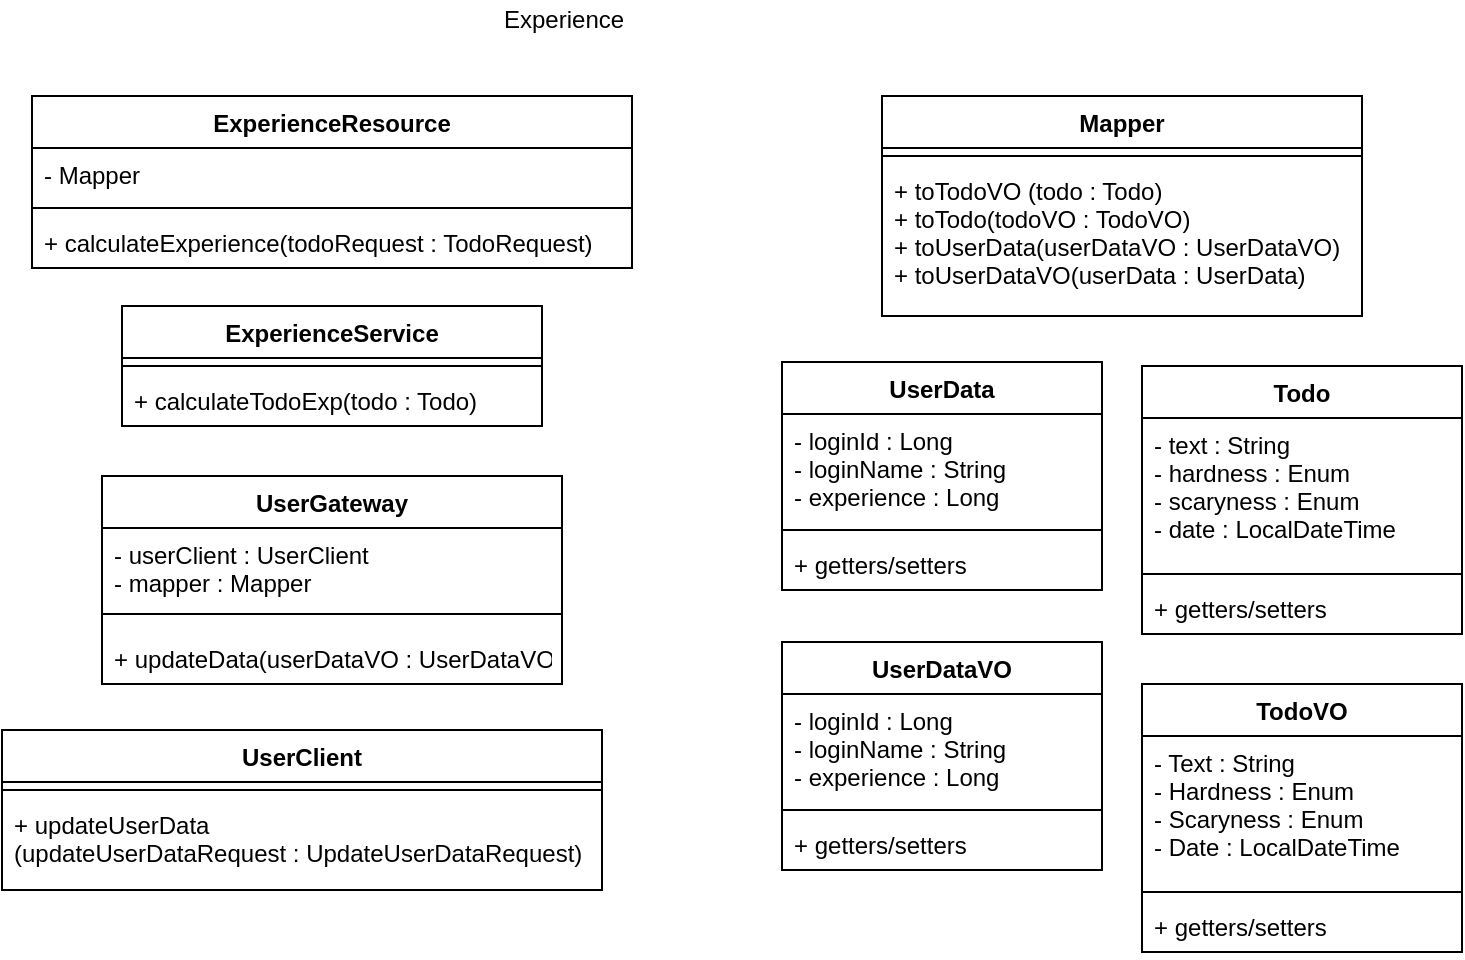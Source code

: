 <mxfile version="12.2.0" type="github" pages="1">
  <diagram id="lGQ3vb2cUnJrmoqx4bYj" name="Page-1">
    <mxGraphModel dx="1024" dy="592" grid="1" gridSize="10" guides="1" tooltips="1" connect="1" arrows="1" fold="1" page="1" pageScale="1" pageWidth="850" pageHeight="1100" math="0" shadow="0">
      <root>
        <mxCell id="0"/>
        <mxCell id="1" parent="0"/>
        <mxCell id="sX4nHr7L17KbG5DbamT9-1" value="Experience" style="text;html=1;resizable=0;points=[];autosize=1;align=left;verticalAlign=top;spacingTop=-4;" parent="1" vertex="1">
          <mxGeometry x="329" y="22" width="80" height="20" as="geometry"/>
        </mxCell>
        <mxCell id="sX4nHr7L17KbG5DbamT9-7" value="ExperienceService" style="swimlane;fontStyle=1;align=center;verticalAlign=top;childLayout=stackLayout;horizontal=1;startSize=26;horizontalStack=0;resizeParent=1;resizeParentMax=0;resizeLast=0;collapsible=1;marginBottom=0;fillColor=none;" parent="1" vertex="1">
          <mxGeometry x="140" y="175" width="210" height="60" as="geometry"/>
        </mxCell>
        <mxCell id="sX4nHr7L17KbG5DbamT9-9" value="" style="line;strokeWidth=1;fillColor=none;align=left;verticalAlign=middle;spacingTop=-1;spacingLeft=3;spacingRight=3;rotatable=0;labelPosition=right;points=[];portConstraint=eastwest;" parent="sX4nHr7L17KbG5DbamT9-7" vertex="1">
          <mxGeometry y="26" width="210" height="8" as="geometry"/>
        </mxCell>
        <mxCell id="sX4nHr7L17KbG5DbamT9-10" value="+ calculateTodoExp(todo : Todo)" style="text;strokeColor=none;fillColor=none;align=left;verticalAlign=top;spacingLeft=4;spacingRight=4;overflow=hidden;rotatable=0;points=[[0,0.5],[1,0.5]];portConstraint=eastwest;" parent="sX4nHr7L17KbG5DbamT9-7" vertex="1">
          <mxGeometry y="34" width="210" height="26" as="geometry"/>
        </mxCell>
        <mxCell id="sX4nHr7L17KbG5DbamT9-11" value="ExperienceResource" style="swimlane;fontStyle=1;align=center;verticalAlign=top;childLayout=stackLayout;horizontal=1;startSize=26;horizontalStack=0;resizeParent=1;resizeParentMax=0;resizeLast=0;collapsible=1;marginBottom=0;fillColor=none;" parent="1" vertex="1">
          <mxGeometry x="95" y="70" width="300" height="86" as="geometry"/>
        </mxCell>
        <mxCell id="nhcicgpru5rfpdDJxAu8-8" value="- Mapper" style="text;strokeColor=none;fillColor=none;align=left;verticalAlign=top;spacingLeft=4;spacingRight=4;overflow=hidden;rotatable=0;points=[[0,0.5],[1,0.5]];portConstraint=eastwest;" vertex="1" parent="sX4nHr7L17KbG5DbamT9-11">
          <mxGeometry y="26" width="300" height="26" as="geometry"/>
        </mxCell>
        <mxCell id="sX4nHr7L17KbG5DbamT9-13" value="" style="line;strokeWidth=1;fillColor=none;align=left;verticalAlign=middle;spacingTop=-1;spacingLeft=3;spacingRight=3;rotatable=0;labelPosition=right;points=[];portConstraint=eastwest;" parent="sX4nHr7L17KbG5DbamT9-11" vertex="1">
          <mxGeometry y="52" width="300" height="8" as="geometry"/>
        </mxCell>
        <mxCell id="sX4nHr7L17KbG5DbamT9-14" value="+ calculateExperience(todoRequest : TodoRequest)&#xa;" style="text;strokeColor=none;fillColor=none;align=left;verticalAlign=top;spacingLeft=4;spacingRight=4;overflow=hidden;rotatable=0;points=[[0,0.5],[1,0.5]];portConstraint=eastwest;" parent="sX4nHr7L17KbG5DbamT9-11" vertex="1">
          <mxGeometry y="60" width="300" height="26" as="geometry"/>
        </mxCell>
        <mxCell id="sX4nHr7L17KbG5DbamT9-15" value="Mapper" style="swimlane;fontStyle=1;align=center;verticalAlign=top;childLayout=stackLayout;horizontal=1;startSize=26;horizontalStack=0;resizeParent=1;resizeParentMax=0;resizeLast=0;collapsible=1;marginBottom=0;fillColor=none;" parent="1" vertex="1">
          <mxGeometry x="520" y="70" width="240" height="110" as="geometry"/>
        </mxCell>
        <mxCell id="sX4nHr7L17KbG5DbamT9-16" value="" style="line;strokeWidth=1;fillColor=none;align=left;verticalAlign=middle;spacingTop=-1;spacingLeft=3;spacingRight=3;rotatable=0;labelPosition=right;points=[];portConstraint=eastwest;" parent="sX4nHr7L17KbG5DbamT9-15" vertex="1">
          <mxGeometry y="26" width="240" height="8" as="geometry"/>
        </mxCell>
        <mxCell id="sX4nHr7L17KbG5DbamT9-17" value="+ toTodoVO (todo : Todo)&#xa;+ toTodo(todoVO : TodoVO)&#xa;+ toUserData(userDataVO : UserDataVO)&#xa;+ toUserDataVO(userData : UserData)" style="text;strokeColor=none;fillColor=none;align=left;verticalAlign=top;spacingLeft=4;spacingRight=4;overflow=hidden;rotatable=0;points=[[0,0.5],[1,0.5]];portConstraint=eastwest;" parent="sX4nHr7L17KbG5DbamT9-15" vertex="1">
          <mxGeometry y="34" width="240" height="76" as="geometry"/>
        </mxCell>
        <mxCell id="sX4nHr7L17KbG5DbamT9-18" value="UserGateway" style="swimlane;fontStyle=1;align=center;verticalAlign=top;childLayout=stackLayout;horizontal=1;startSize=26;horizontalStack=0;resizeParent=1;resizeParentMax=0;resizeLast=0;collapsible=1;marginBottom=0;fillColor=none;" parent="1" vertex="1">
          <mxGeometry x="130" y="260" width="230" height="104" as="geometry"/>
        </mxCell>
        <mxCell id="nhcicgpru5rfpdDJxAu8-6" value="- userClient : UserClient&#xa;- mapper : Mapper" style="text;strokeColor=none;fillColor=none;align=left;verticalAlign=top;spacingLeft=4;spacingRight=4;overflow=hidden;rotatable=0;points=[[0,0.5],[1,0.5]];portConstraint=eastwest;" vertex="1" parent="sX4nHr7L17KbG5DbamT9-18">
          <mxGeometry y="26" width="230" height="34" as="geometry"/>
        </mxCell>
        <mxCell id="sX4nHr7L17KbG5DbamT9-19" value="" style="line;strokeWidth=1;fillColor=none;align=left;verticalAlign=middle;spacingTop=-1;spacingLeft=3;spacingRight=3;rotatable=0;labelPosition=right;points=[];portConstraint=eastwest;" parent="sX4nHr7L17KbG5DbamT9-18" vertex="1">
          <mxGeometry y="60" width="230" height="18" as="geometry"/>
        </mxCell>
        <mxCell id="sX4nHr7L17KbG5DbamT9-20" value="+ updateData(userDataVO : UserDataVO)" style="text;strokeColor=none;fillColor=none;align=left;verticalAlign=top;spacingLeft=4;spacingRight=4;overflow=hidden;rotatable=0;points=[[0,0.5],[1,0.5]];portConstraint=eastwest;" parent="sX4nHr7L17KbG5DbamT9-18" vertex="1">
          <mxGeometry y="78" width="230" height="26" as="geometry"/>
        </mxCell>
        <mxCell id="sX4nHr7L17KbG5DbamT9-21" value="UserClient" style="swimlane;fontStyle=1;align=center;verticalAlign=top;childLayout=stackLayout;horizontal=1;startSize=26;horizontalStack=0;resizeParent=1;resizeParentMax=0;resizeLast=0;collapsible=1;marginBottom=0;fillColor=none;" parent="1" vertex="1">
          <mxGeometry x="80" y="387" width="300" height="80" as="geometry"/>
        </mxCell>
        <mxCell id="sX4nHr7L17KbG5DbamT9-22" value="" style="line;strokeWidth=1;fillColor=none;align=left;verticalAlign=middle;spacingTop=-1;spacingLeft=3;spacingRight=3;rotatable=0;labelPosition=right;points=[];portConstraint=eastwest;" parent="sX4nHr7L17KbG5DbamT9-21" vertex="1">
          <mxGeometry y="26" width="300" height="8" as="geometry"/>
        </mxCell>
        <mxCell id="sX4nHr7L17KbG5DbamT9-23" value="+ updateUserData&#xa;(updateUserDataRequest : UpdateUserDataRequest)" style="text;strokeColor=none;fillColor=none;align=left;verticalAlign=top;spacingLeft=4;spacingRight=4;overflow=hidden;rotatable=0;points=[[0,0.5],[1,0.5]];portConstraint=eastwest;" parent="sX4nHr7L17KbG5DbamT9-21" vertex="1">
          <mxGeometry y="34" width="300" height="46" as="geometry"/>
        </mxCell>
        <mxCell id="sX4nHr7L17KbG5DbamT9-28" value="Todo" style="swimlane;fontStyle=1;align=center;verticalAlign=top;childLayout=stackLayout;horizontal=1;startSize=26;horizontalStack=0;resizeParent=1;resizeParentMax=0;resizeLast=0;collapsible=1;marginBottom=0;fillColor=none;" parent="1" vertex="1">
          <mxGeometry x="650" y="205" width="160" height="134" as="geometry"/>
        </mxCell>
        <mxCell id="sX4nHr7L17KbG5DbamT9-29" value="- text : String&#xa;- hardness : Enum&#xa;- scaryness : Enum&#xa;- date : LocalDateTime" style="text;strokeColor=none;fillColor=none;align=left;verticalAlign=top;spacingLeft=4;spacingRight=4;overflow=hidden;rotatable=0;points=[[0,0.5],[1,0.5]];portConstraint=eastwest;" parent="sX4nHr7L17KbG5DbamT9-28" vertex="1">
          <mxGeometry y="26" width="160" height="74" as="geometry"/>
        </mxCell>
        <mxCell id="sX4nHr7L17KbG5DbamT9-30" value="" style="line;strokeWidth=1;fillColor=none;align=left;verticalAlign=middle;spacingTop=-1;spacingLeft=3;spacingRight=3;rotatable=0;labelPosition=right;points=[];portConstraint=eastwest;" parent="sX4nHr7L17KbG5DbamT9-28" vertex="1">
          <mxGeometry y="100" width="160" height="8" as="geometry"/>
        </mxCell>
        <mxCell id="sX4nHr7L17KbG5DbamT9-31" value="+ getters/setters" style="text;strokeColor=none;fillColor=none;align=left;verticalAlign=top;spacingLeft=4;spacingRight=4;overflow=hidden;rotatable=0;points=[[0,0.5],[1,0.5]];portConstraint=eastwest;" parent="sX4nHr7L17KbG5DbamT9-28" vertex="1">
          <mxGeometry y="108" width="160" height="26" as="geometry"/>
        </mxCell>
        <mxCell id="sX4nHr7L17KbG5DbamT9-32" value="TodoVO" style="swimlane;fontStyle=1;align=center;verticalAlign=top;childLayout=stackLayout;horizontal=1;startSize=26;horizontalStack=0;resizeParent=1;resizeParentMax=0;resizeLast=0;collapsible=1;marginBottom=0;fillColor=none;" parent="1" vertex="1">
          <mxGeometry x="650" y="364" width="160" height="134" as="geometry"/>
        </mxCell>
        <mxCell id="sX4nHr7L17KbG5DbamT9-33" value="- Text : String&#xa;- Hardness : Enum&#xa;- Scaryness : Enum&#xa;- Date : LocalDateTime" style="text;strokeColor=none;fillColor=none;align=left;verticalAlign=top;spacingLeft=4;spacingRight=4;overflow=hidden;rotatable=0;points=[[0,0.5],[1,0.5]];portConstraint=eastwest;" parent="sX4nHr7L17KbG5DbamT9-32" vertex="1">
          <mxGeometry y="26" width="160" height="74" as="geometry"/>
        </mxCell>
        <mxCell id="sX4nHr7L17KbG5DbamT9-34" value="" style="line;strokeWidth=1;fillColor=none;align=left;verticalAlign=middle;spacingTop=-1;spacingLeft=3;spacingRight=3;rotatable=0;labelPosition=right;points=[];portConstraint=eastwest;" parent="sX4nHr7L17KbG5DbamT9-32" vertex="1">
          <mxGeometry y="100" width="160" height="8" as="geometry"/>
        </mxCell>
        <mxCell id="sX4nHr7L17KbG5DbamT9-35" value="+ getters/setters" style="text;strokeColor=none;fillColor=none;align=left;verticalAlign=top;spacingLeft=4;spacingRight=4;overflow=hidden;rotatable=0;points=[[0,0.5],[1,0.5]];portConstraint=eastwest;" parent="sX4nHr7L17KbG5DbamT9-32" vertex="1">
          <mxGeometry y="108" width="160" height="26" as="geometry"/>
        </mxCell>
        <mxCell id="sX4nHr7L17KbG5DbamT9-36" value="UserData" style="swimlane;fontStyle=1;align=center;verticalAlign=top;childLayout=stackLayout;horizontal=1;startSize=26;horizontalStack=0;resizeParent=1;resizeParentMax=0;resizeLast=0;collapsible=1;marginBottom=0;fillColor=none;" parent="1" vertex="1">
          <mxGeometry x="470" y="203" width="160" height="114" as="geometry"/>
        </mxCell>
        <mxCell id="sX4nHr7L17KbG5DbamT9-37" value="- loginId : Long&#xa;- loginName : String&#xa;- experience : Long" style="text;strokeColor=none;fillColor=none;align=left;verticalAlign=top;spacingLeft=4;spacingRight=4;overflow=hidden;rotatable=0;points=[[0,0.5],[1,0.5]];portConstraint=eastwest;" parent="sX4nHr7L17KbG5DbamT9-36" vertex="1">
          <mxGeometry y="26" width="160" height="54" as="geometry"/>
        </mxCell>
        <mxCell id="sX4nHr7L17KbG5DbamT9-38" value="" style="line;strokeWidth=1;fillColor=none;align=left;verticalAlign=middle;spacingTop=-1;spacingLeft=3;spacingRight=3;rotatable=0;labelPosition=right;points=[];portConstraint=eastwest;" parent="sX4nHr7L17KbG5DbamT9-36" vertex="1">
          <mxGeometry y="80" width="160" height="8" as="geometry"/>
        </mxCell>
        <mxCell id="sX4nHr7L17KbG5DbamT9-39" value="+ getters/setters" style="text;strokeColor=none;fillColor=none;align=left;verticalAlign=top;spacingLeft=4;spacingRight=4;overflow=hidden;rotatable=0;points=[[0,0.5],[1,0.5]];portConstraint=eastwest;" parent="sX4nHr7L17KbG5DbamT9-36" vertex="1">
          <mxGeometry y="88" width="160" height="26" as="geometry"/>
        </mxCell>
        <mxCell id="nhcicgpru5rfpdDJxAu8-1" value="UserDataVO" style="swimlane;fontStyle=1;align=center;verticalAlign=top;childLayout=stackLayout;horizontal=1;startSize=26;horizontalStack=0;resizeParent=1;resizeParentMax=0;resizeLast=0;collapsible=1;marginBottom=0;fillColor=none;" vertex="1" parent="1">
          <mxGeometry x="470" y="343" width="160" height="114" as="geometry"/>
        </mxCell>
        <mxCell id="nhcicgpru5rfpdDJxAu8-7" value="- loginId : Long&#xa;- loginName : String&#xa;- experience : Long" style="text;strokeColor=none;fillColor=none;align=left;verticalAlign=top;spacingLeft=4;spacingRight=4;overflow=hidden;rotatable=0;points=[[0,0.5],[1,0.5]];portConstraint=eastwest;" vertex="1" parent="nhcicgpru5rfpdDJxAu8-1">
          <mxGeometry y="26" width="160" height="54" as="geometry"/>
        </mxCell>
        <mxCell id="nhcicgpru5rfpdDJxAu8-3" value="" style="line;strokeWidth=1;fillColor=none;align=left;verticalAlign=middle;spacingTop=-1;spacingLeft=3;spacingRight=3;rotatable=0;labelPosition=right;points=[];portConstraint=eastwest;" vertex="1" parent="nhcicgpru5rfpdDJxAu8-1">
          <mxGeometry y="80" width="160" height="8" as="geometry"/>
        </mxCell>
        <mxCell id="nhcicgpru5rfpdDJxAu8-4" value="+ getters/setters" style="text;strokeColor=none;fillColor=none;align=left;verticalAlign=top;spacingLeft=4;spacingRight=4;overflow=hidden;rotatable=0;points=[[0,0.5],[1,0.5]];portConstraint=eastwest;" vertex="1" parent="nhcicgpru5rfpdDJxAu8-1">
          <mxGeometry y="88" width="160" height="26" as="geometry"/>
        </mxCell>
      </root>
    </mxGraphModel>
  </diagram>
</mxfile>

